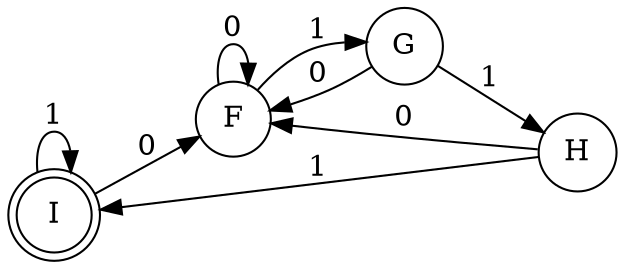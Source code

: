digraph finite_state_machine {
	rankdir=LR size="8,5"
	node [shape=doublecircle]
	I
	node [shape=circle]
	F -> F [label=0]
	F -> G [label=1]
	G -> F [label=0]
	G -> H [label=1]
	H -> F [label=0]
	H -> I [label=1]
	I -> I [label=1]
	I -> F [label=0]
}
